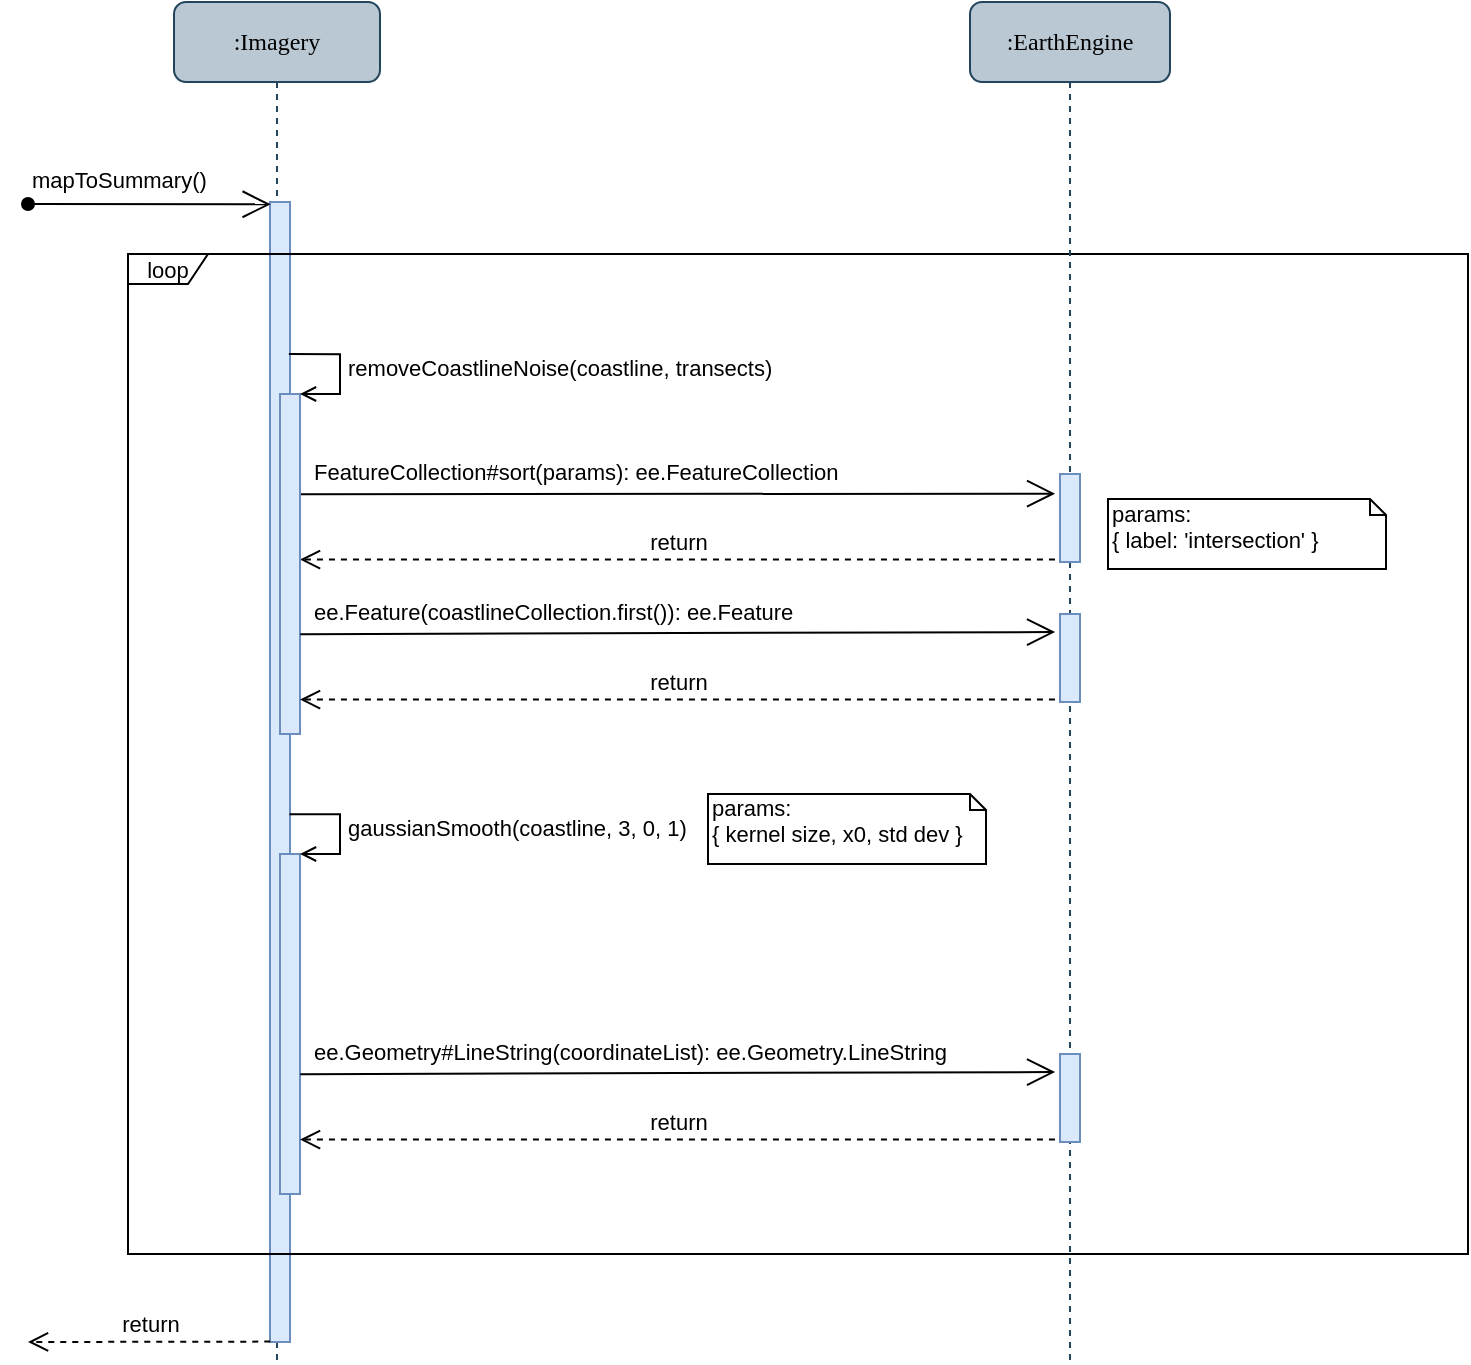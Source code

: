 <mxfile version="12.3.3" type="device" pages="1"><diagram name="sequence" id="13e1069c-82ec-6db2-03f1-153e76fe0fe0"><mxGraphModel dx="2031" dy="1019" grid="1" gridSize="10" guides="1" tooltips="1" connect="1" arrows="1" fold="1" page="1" pageScale="1" pageWidth="1100" pageHeight="850" background="#ffffff" math="0" shadow="0"><root><mxCell id="0"/><mxCell id="1" parent="0"/><mxCell id="7baba1c4bc27f4b0-8" value=":Imagery" style="shape=umlLifeline;perimeter=lifelinePerimeter;whiteSpace=wrap;html=1;container=1;collapsible=0;recursiveResize=0;outlineConnect=0;rounded=1;shadow=0;comic=0;labelBackgroundColor=none;strokeColor=#23445d;strokeWidth=1;fillColor=#bac8d3;fontFamily=Verdana;fontSize=12;align=center;" parent="1" vertex="1"><mxGeometry x="163" y="34" width="103" height="680" as="geometry"/></mxCell><mxCell id="7baba1c4bc27f4b0-9" value="" style="html=1;points=[];perimeter=orthogonalPerimeter;rounded=0;shadow=0;comic=0;labelBackgroundColor=none;strokeColor=#6c8ebf;strokeWidth=1;fillColor=#dae8fc;fontFamily=Verdana;fontSize=12;align=center;" parent="7baba1c4bc27f4b0-8" vertex="1"><mxGeometry x="48" y="100" width="10" height="570" as="geometry"/></mxCell><mxCell id="HVqjK3tL5VZQBHAErXW3-22" value="" style="html=1;points=[];perimeter=orthogonalPerimeter;fillColor=#dae8fc;strokeColor=#6c8ebf;" vertex="1" parent="7baba1c4bc27f4b0-8"><mxGeometry x="53" y="426" width="10" height="170" as="geometry"/></mxCell><mxCell id="HVqjK3tL5VZQBHAErXW3-21" value="gaussianSmooth(coastline, 3, 0, 1)" style="edgeStyle=orthogonalEdgeStyle;html=1;align=left;spacingLeft=2;endArrow=open;rounded=0;entryX=1;entryY=0;endFill=0;" edge="1" target="HVqjK3tL5VZQBHAErXW3-22" parent="7baba1c4bc27f4b0-8"><mxGeometry relative="1" as="geometry"><mxPoint x="57.714" y="406.143" as="sourcePoint"/><Array as="points"><mxPoint x="83" y="405.5"/></Array></mxGeometry></mxCell><mxCell id="Nbv8HyM-VytdRdQHSwOe-21" value="" style="endArrow=open;endFill=1;endSize=12;html=1;entryX=0.036;entryY=0.002;entryDx=0;entryDy=0;entryPerimeter=0;startArrow=oval;startFill=1;" parent="1" target="7baba1c4bc27f4b0-9" edge="1"><mxGeometry width="160" relative="1" as="geometry"><mxPoint x="90" y="135" as="sourcePoint"/><mxPoint x="206" y="135" as="targetPoint"/></mxGeometry></mxCell><mxCell id="Nbv8HyM-VytdRdQHSwOe-22" value="mapToSummary()" style="text;html=1;resizable=0;points=[];autosize=1;align=left;verticalAlign=top;spacingTop=-4;fontSize=11;" parent="1" vertex="1"><mxGeometry x="90" y="114" width="100" height="10" as="geometry"/></mxCell><mxCell id="Nbv8HyM-VytdRdQHSwOe-55" value="params:&lt;br&gt;{ label: 'intersection' }" style="shape=note;whiteSpace=wrap;html=1;size=8;verticalAlign=top;align=left;spacingTop=-6;fontSize=11;" parent="1" vertex="1"><mxGeometry x="630" y="282.5" width="139" height="35" as="geometry"/></mxCell><mxCell id="Nbv8HyM-VytdRdQHSwOe-80" value="FeatureCollection#sort(params): ee.FeatureCollection" style="text;html=1;resizable=0;points=[];autosize=1;align=left;verticalAlign=top;spacingTop=-4;fontSize=11;" parent="1" vertex="1"><mxGeometry x="231" y="260" width="280" height="10" as="geometry"/></mxCell><mxCell id="Nbv8HyM-VytdRdQHSwOe-81" value="" style="endArrow=open;endFill=1;endSize=12;html=1;exitX=1.064;exitY=0.001;exitDx=0;exitDy=0;exitPerimeter=0;entryX=-0.243;entryY=0.224;entryDx=0;entryDy=0;entryPerimeter=0;" parent="1" edge="1" target="Nbv8HyM-VytdRdQHSwOe-68"><mxGeometry width="160" relative="1" as="geometry"><mxPoint x="226.14" y="280.07" as="sourcePoint"/><mxPoint x="610" y="280" as="targetPoint"/></mxGeometry></mxCell><mxCell id="Nbv8HyM-VytdRdQHSwOe-82" value="return" style="html=1;verticalAlign=bottom;endArrow=open;dashed=1;endSize=8;exitX=-0.253;exitY=0.972;exitDx=0;exitDy=0;exitPerimeter=0;" parent="1" edge="1" target="HVqjK3tL5VZQBHAErXW3-5" source="Nbv8HyM-VytdRdQHSwOe-68"><mxGeometry relative="1" as="geometry"><mxPoint x="226" y="316.51" as="targetPoint"/><mxPoint x="560" y="320" as="sourcePoint"/><Array as="points"/></mxGeometry></mxCell><mxCell id="Nbv8HyM-VytdRdQHSwOe-88" value="return" style="html=1;verticalAlign=bottom;endArrow=open;dashed=1;endSize=8;exitX=0.014;exitY=1.002;exitDx=0;exitDy=0;exitPerimeter=0;" parent="1" edge="1"><mxGeometry relative="1" as="geometry"><mxPoint x="90" y="704" as="targetPoint"/><mxPoint x="211.14" y="703.8" as="sourcePoint"/></mxGeometry></mxCell><mxCell id="Nbv8HyM-VytdRdQHSwOe-60" value="loop" style="shape=umlFrame;whiteSpace=wrap;html=1;fontSize=11;width=40;height=15;" parent="1" vertex="1"><mxGeometry x="140" y="160" width="670" height="500" as="geometry"/></mxCell><mxCell id="HVqjK3tL5VZQBHAErXW3-5" value="" style="html=1;points=[];perimeter=orthogonalPerimeter;fillColor=#dae8fc;strokeColor=#6c8ebf;" vertex="1" parent="1"><mxGeometry x="216" y="230" width="10" height="170" as="geometry"/></mxCell><mxCell id="HVqjK3tL5VZQBHAErXW3-6" value="removeCoastlineNoise(coastline, transects)" style="edgeStyle=orthogonalEdgeStyle;html=1;align=left;spacingLeft=2;endArrow=open;rounded=0;entryX=1;entryY=0;endFill=0;" edge="1" parent="1" target="HVqjK3tL5VZQBHAErXW3-5"><mxGeometry relative="1" as="geometry"><mxPoint x="220.441" y="210.059" as="sourcePoint"/><Array as="points"><mxPoint x="246" y="209.5"/></Array></mxGeometry></mxCell><mxCell id="Nbv8HyM-VytdRdQHSwOe-61" value=":EarthEngine" style="shape=umlLifeline;perimeter=lifelinePerimeter;whiteSpace=wrap;html=1;container=1;collapsible=0;recursiveResize=0;outlineConnect=0;rounded=1;shadow=0;comic=0;labelBackgroundColor=none;strokeColor=#23445d;strokeWidth=1;fillColor=#bac8d3;fontFamily=Verdana;fontSize=12;align=center;" parent="1" vertex="1"><mxGeometry x="561" y="34" width="100" height="680" as="geometry"/></mxCell><mxCell id="Nbv8HyM-VytdRdQHSwOe-68" value="" style="html=1;points=[];perimeter=orthogonalPerimeter;rounded=0;shadow=0;comic=0;labelBackgroundColor=none;strokeColor=#6c8ebf;strokeWidth=1;fillColor=#dae8fc;fontFamily=Verdana;fontSize=12;align=center;" parent="Nbv8HyM-VytdRdQHSwOe-61" vertex="1"><mxGeometry x="45" y="236" width="10" height="44" as="geometry"/></mxCell><mxCell id="HVqjK3tL5VZQBHAErXW3-20" value="" style="html=1;points=[];perimeter=orthogonalPerimeter;rounded=0;shadow=0;comic=0;labelBackgroundColor=none;strokeColor=#6c8ebf;strokeWidth=1;fillColor=#dae8fc;fontFamily=Verdana;fontSize=12;align=center;" vertex="1" parent="Nbv8HyM-VytdRdQHSwOe-61"><mxGeometry x="45" y="306" width="10" height="44" as="geometry"/></mxCell><mxCell id="HVqjK3tL5VZQBHAErXW3-28" value="" style="html=1;points=[];perimeter=orthogonalPerimeter;rounded=0;shadow=0;comic=0;labelBackgroundColor=none;strokeColor=#6c8ebf;strokeWidth=1;fillColor=#dae8fc;fontFamily=Verdana;fontSize=12;align=center;" vertex="1" parent="Nbv8HyM-VytdRdQHSwOe-61"><mxGeometry x="45" y="526" width="10" height="44" as="geometry"/></mxCell><mxCell id="HVqjK3tL5VZQBHAErXW3-17" value="" style="endArrow=open;endFill=1;endSize=12;html=1;exitX=1.064;exitY=0.001;exitDx=0;exitDy=0;exitPerimeter=0;entryX=-0.243;entryY=0.205;entryDx=0;entryDy=0;entryPerimeter=0;" edge="1" parent="1" target="HVqjK3tL5VZQBHAErXW3-20"><mxGeometry width="160" relative="1" as="geometry"><mxPoint x="226.14" y="350.07" as="sourcePoint"/><mxPoint x="607" y="348" as="targetPoint"/></mxGeometry></mxCell><mxCell id="HVqjK3tL5VZQBHAErXW3-18" value="ee.Feature(coastlineCollection.first()): ee.Feature" style="text;html=1;resizable=0;points=[];autosize=1;align=left;verticalAlign=top;spacingTop=-4;fontSize=11;" vertex="1" parent="1"><mxGeometry x="231" y="330" width="260" height="10" as="geometry"/></mxCell><mxCell id="HVqjK3tL5VZQBHAErXW3-19" value="return" style="html=1;verticalAlign=bottom;endArrow=open;dashed=1;endSize=8;exitX=-0.253;exitY=0.972;exitDx=0;exitDy=0;exitPerimeter=0;" edge="1" source="HVqjK3tL5VZQBHAErXW3-20" parent="1"><mxGeometry relative="1" as="geometry"><mxPoint x="226" y="382.768" as="targetPoint"/><mxPoint x="560" y="390" as="sourcePoint"/><Array as="points"/></mxGeometry></mxCell><mxCell id="HVqjK3tL5VZQBHAErXW3-24" value="params:&lt;br&gt;{ kernel size, x0, std dev }" style="shape=note;whiteSpace=wrap;html=1;size=8;verticalAlign=top;align=left;spacingTop=-6;fontSize=11;" vertex="1" parent="1"><mxGeometry x="430" y="430" width="139" height="35" as="geometry"/></mxCell><mxCell id="HVqjK3tL5VZQBHAErXW3-25" value="ee.Geometry#LineString(coordinateList): ee.Geometry.LineString" style="text;html=1;resizable=0;points=[];autosize=1;align=left;verticalAlign=top;spacingTop=-4;fontSize=11;" vertex="1" parent="1"><mxGeometry x="231" y="550" width="330" height="10" as="geometry"/></mxCell><mxCell id="HVqjK3tL5VZQBHAErXW3-26" value="" style="endArrow=open;endFill=1;endSize=12;html=1;exitX=1.064;exitY=0.001;exitDx=0;exitDy=0;exitPerimeter=0;entryX=-0.243;entryY=0.205;entryDx=0;entryDy=0;entryPerimeter=0;" edge="1" target="HVqjK3tL5VZQBHAErXW3-28" parent="1"><mxGeometry width="160" relative="1" as="geometry"><mxPoint x="226.14" y="570.07" as="sourcePoint"/><mxPoint x="607" y="568" as="targetPoint"/></mxGeometry></mxCell><mxCell id="HVqjK3tL5VZQBHAErXW3-27" value="return" style="html=1;verticalAlign=bottom;endArrow=open;dashed=1;endSize=8;exitX=-0.253;exitY=0.972;exitDx=0;exitDy=0;exitPerimeter=0;" edge="1" source="HVqjK3tL5VZQBHAErXW3-28" parent="1"><mxGeometry relative="1" as="geometry"><mxPoint x="226" y="602.768" as="targetPoint"/><mxPoint x="560" y="610" as="sourcePoint"/><Array as="points"/></mxGeometry></mxCell></root></mxGraphModel></diagram></mxfile>